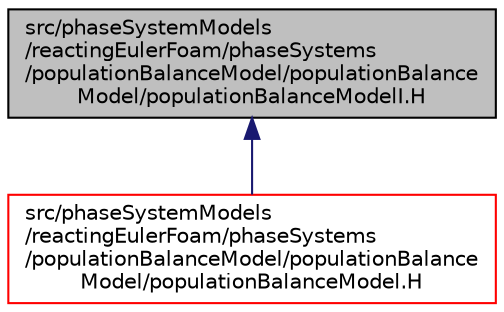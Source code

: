digraph "src/phaseSystemModels/reactingEulerFoam/phaseSystems/populationBalanceModel/populationBalanceModel/populationBalanceModelI.H"
{
  bgcolor="transparent";
  edge [fontname="Helvetica",fontsize="10",labelfontname="Helvetica",labelfontsize="10"];
  node [fontname="Helvetica",fontsize="10",shape=record];
  Node1 [label="src/phaseSystemModels\l/reactingEulerFoam/phaseSystems\l/populationBalanceModel/populationBalance\lModel/populationBalanceModelI.H",height=0.2,width=0.4,color="black", fillcolor="grey75", style="filled" fontcolor="black"];
  Node1 -> Node2 [dir="back",color="midnightblue",fontsize="10",style="solid",fontname="Helvetica"];
  Node2 [label="src/phaseSystemModels\l/reactingEulerFoam/phaseSystems\l/populationBalanceModel/populationBalance\lModel/populationBalanceModel.H",height=0.2,width=0.4,color="red",URL="$populationBalanceModel_8H.html"];
}
